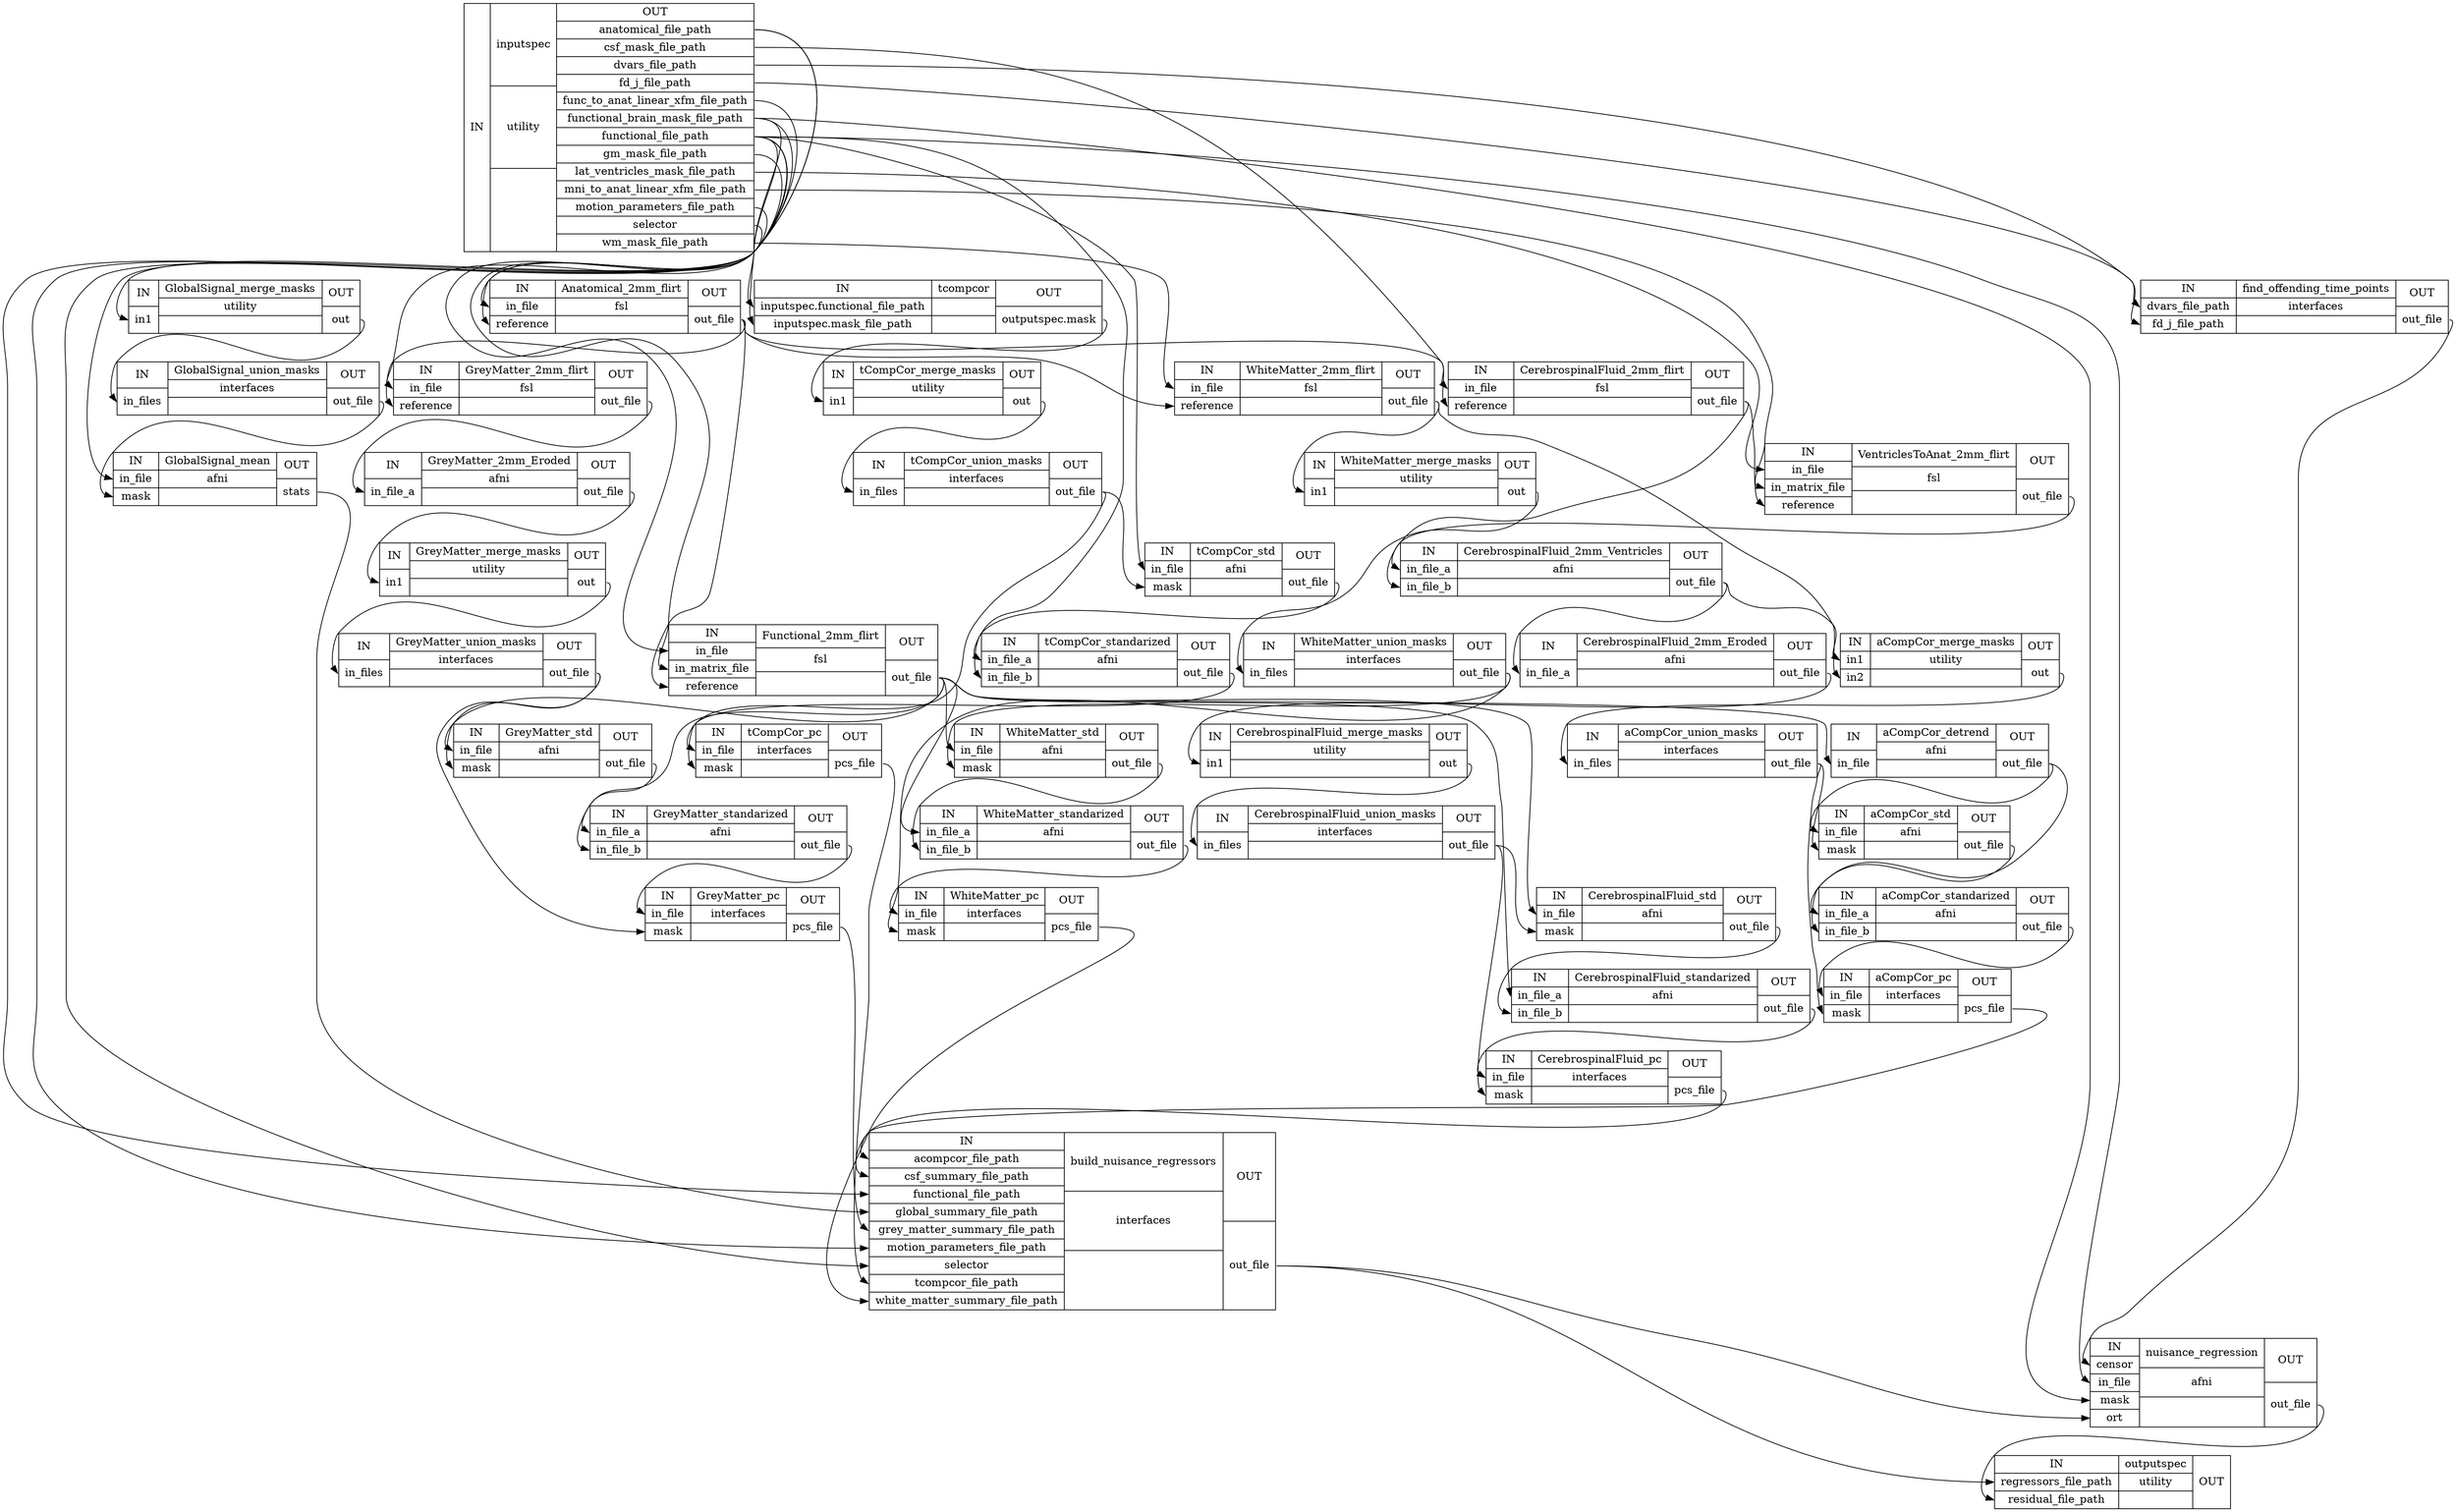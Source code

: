 digraph structs {
node [shape=record];
nuisanceinputspec [label="{IN}|{ inputspec | utility |  }|{OUT|<outanatomicalfilepath> anatomical_file_path|<outcsfmaskfilepath> csf_mask_file_path|<outdvarsfilepath> dvars_file_path|<outfdjfilepath> fd_j_file_path|<outfunctoanatlinearxfmfilepath> func_to_anat_linear_xfm_file_path|<outfunctionalbrainmaskfilepath> functional_brain_mask_file_path|<outfunctionalfilepath> functional_file_path|<outgmmaskfilepath> gm_mask_file_path|<outlatventriclesmaskfilepath> lat_ventricles_mask_file_path|<outmnitoanatlinearxfmfilepath> mni_to_anat_linear_xfm_file_path|<outmotionparametersfilepath> motion_parameters_file_path|<outselector> selector|<outwmmaskfilepath> wm_mask_file_path}"];
nuisancefind_offending_time_points [label="{IN|<indvarsfilepath> dvars_file_path|<infdjfilepath> fd_j_file_path}|{ find_offending_time_points | interfaces |  }|{OUT|<outoutfile> out_file}"];
nuisanceAnatomical_2mm_flirt [label="{IN|<ininfile> in_file|<inreference> reference}|{ Anatomical_2mm_flirt | fsl |  }|{OUT|<outoutfile> out_file}"];
nuisanceGlobalSignal_merge_masks [label="{IN|<inin1> in1}|{ GlobalSignal_merge_masks | utility |  }|{OUT|<outout> out}"];
nuisanceWhiteMatter_2mm_flirt [label="{IN|<ininfile> in_file|<inreference> reference}|{ WhiteMatter_2mm_flirt | fsl |  }|{OUT|<outoutfile> out_file}"];
nuisanceGlobalSignal_union_masks [label="{IN|<ininfiles> in_files}|{ GlobalSignal_union_masks | interfaces |  }|{OUT|<outoutfile> out_file}"];
nuisanceGlobalSignal_mean [label="{IN|<ininfile> in_file|<inmask> mask}|{ GlobalSignal_mean | afni |  }|{OUT|<outstats> stats}"];
nuisanceCerebrospinalFluid_2mm_flirt [label="{IN|<ininfile> in_file|<inreference> reference}|{ CerebrospinalFluid_2mm_flirt | fsl |  }|{OUT|<outoutfile> out_file}"];
nuisanceFunctional_2mm_flirt [label="{IN|<ininfile> in_file|<ininmatrixfile> in_matrix_file|<inreference> reference}|{ Functional_2mm_flirt | fsl |  }|{OUT|<outoutfile> out_file}"];
nuisanceaCompCor_detrend [label="{IN|<ininfile> in_file}|{ aCompCor_detrend | afni |  }|{OUT|<outoutfile> out_file}"];
nuisanceGreyMatter_2mm_flirt [label="{IN|<ininfile> in_file|<inreference> reference}|{ GreyMatter_2mm_flirt | fsl |  }|{OUT|<outoutfile> out_file}"];
nuisancetcompcor [label="{IN|<ininputspecfunctionalfilepath> inputspec.functional_file_path|<ininputspecmaskfilepath> inputspec.mask_file_path}|{ tcompcor |  |  }|{OUT|<outoutputspecmask> outputspec.mask}"];
nuisanceGreyMatter_2mm_Eroded [label="{IN|<ininfilea> in_file_a}|{ GreyMatter_2mm_Eroded | afni |  }|{OUT|<outoutfile> out_file}"];
nuisanceGreyMatter_merge_masks [label="{IN|<inin1> in1}|{ GreyMatter_merge_masks | utility |  }|{OUT|<outout> out}"];
nuisanceGreyMatter_union_masks [label="{IN|<ininfiles> in_files}|{ GreyMatter_union_masks | interfaces |  }|{OUT|<outoutfile> out_file}"];
nuisanceGreyMatter_std [label="{IN|<ininfile> in_file|<inmask> mask}|{ GreyMatter_std | afni |  }|{OUT|<outoutfile> out_file}"];
nuisanceGreyMatter_standarized [label="{IN|<ininfilea> in_file_a|<ininfileb> in_file_b}|{ GreyMatter_standarized | afni |  }|{OUT|<outoutfile> out_file}"];
nuisanceGreyMatter_pc [label="{IN|<ininfile> in_file|<inmask> mask}|{ GreyMatter_pc | interfaces |  }|{OUT|<outpcsfile> pcs_file}"];
nuisancetCompCor_merge_masks [label="{IN|<inin1> in1}|{ tCompCor_merge_masks | utility |  }|{OUT|<outout> out}"];
nuisancetCompCor_union_masks [label="{IN|<ininfiles> in_files}|{ tCompCor_union_masks | interfaces |  }|{OUT|<outoutfile> out_file}"];
nuisancetCompCor_std [label="{IN|<ininfile> in_file|<inmask> mask}|{ tCompCor_std | afni |  }|{OUT|<outoutfile> out_file}"];
nuisancetCompCor_standarized [label="{IN|<ininfilea> in_file_a|<ininfileb> in_file_b}|{ tCompCor_standarized | afni |  }|{OUT|<outoutfile> out_file}"];
nuisancetCompCor_pc [label="{IN|<ininfile> in_file|<inmask> mask}|{ tCompCor_pc | interfaces |  }|{OUT|<outpcsfile> pcs_file}"];
nuisanceWhiteMatter_merge_masks [label="{IN|<inin1> in1}|{ WhiteMatter_merge_masks | utility |  }|{OUT|<outout> out}"];
nuisanceWhiteMatter_union_masks [label="{IN|<ininfiles> in_files}|{ WhiteMatter_union_masks | interfaces |  }|{OUT|<outoutfile> out_file}"];
nuisanceWhiteMatter_std [label="{IN|<ininfile> in_file|<inmask> mask}|{ WhiteMatter_std | afni |  }|{OUT|<outoutfile> out_file}"];
nuisanceWhiteMatter_standarized [label="{IN|<ininfilea> in_file_a|<ininfileb> in_file_b}|{ WhiteMatter_standarized | afni |  }|{OUT|<outoutfile> out_file}"];
nuisanceWhiteMatter_pc [label="{IN|<ininfile> in_file|<inmask> mask}|{ WhiteMatter_pc | interfaces |  }|{OUT|<outpcsfile> pcs_file}"];
nuisanceVentriclesToAnat_2mm_flirt [label="{IN|<ininfile> in_file|<ininmatrixfile> in_matrix_file|<inreference> reference}|{ VentriclesToAnat_2mm_flirt | fsl |  }|{OUT|<outoutfile> out_file}"];
nuisanceCerebrospinalFluid_2mm_Ventricles [label="{IN|<ininfilea> in_file_a|<ininfileb> in_file_b}|{ CerebrospinalFluid_2mm_Ventricles | afni |  }|{OUT|<outoutfile> out_file}"];
nuisanceCerebrospinalFluid_2mm_Eroded [label="{IN|<ininfilea> in_file_a}|{ CerebrospinalFluid_2mm_Eroded | afni |  }|{OUT|<outoutfile> out_file}"];
nuisanceCerebrospinalFluid_merge_masks [label="{IN|<inin1> in1}|{ CerebrospinalFluid_merge_masks | utility |  }|{OUT|<outout> out}"];
nuisanceCerebrospinalFluid_union_masks [label="{IN|<ininfiles> in_files}|{ CerebrospinalFluid_union_masks | interfaces |  }|{OUT|<outoutfile> out_file}"];
nuisanceCerebrospinalFluid_std [label="{IN|<ininfile> in_file|<inmask> mask}|{ CerebrospinalFluid_std | afni |  }|{OUT|<outoutfile> out_file}"];
nuisanceCerebrospinalFluid_standarized [label="{IN|<ininfilea> in_file_a|<ininfileb> in_file_b}|{ CerebrospinalFluid_standarized | afni |  }|{OUT|<outoutfile> out_file}"];
nuisanceCerebrospinalFluid_pc [label="{IN|<ininfile> in_file|<inmask> mask}|{ CerebrospinalFluid_pc | interfaces |  }|{OUT|<outpcsfile> pcs_file}"];
nuisanceaCompCor_merge_masks [label="{IN|<inin1> in1|<inin2> in2}|{ aCompCor_merge_masks | utility |  }|{OUT|<outout> out}"];
nuisanceaCompCor_union_masks [label="{IN|<ininfiles> in_files}|{ aCompCor_union_masks | interfaces |  }|{OUT|<outoutfile> out_file}"];
nuisanceaCompCor_std [label="{IN|<ininfile> in_file|<inmask> mask}|{ aCompCor_std | afni |  }|{OUT|<outoutfile> out_file}"];
nuisanceaCompCor_standarized [label="{IN|<ininfilea> in_file_a|<ininfileb> in_file_b}|{ aCompCor_standarized | afni |  }|{OUT|<outoutfile> out_file}"];
nuisanceaCompCor_pc [label="{IN|<ininfile> in_file|<inmask> mask}|{ aCompCor_pc | interfaces |  }|{OUT|<outpcsfile> pcs_file}"];
nuisancebuild_nuisance_regressors [label="{IN|<inacompcorfilepath> acompcor_file_path|<incsfsummaryfilepath> csf_summary_file_path|<infunctionalfilepath> functional_file_path|<inglobalsummaryfilepath> global_summary_file_path|<ingreymattersummaryfilepath> grey_matter_summary_file_path|<inmotionparametersfilepath> motion_parameters_file_path|<inselector> selector|<intcompcorfilepath> tcompcor_file_path|<inwhitemattersummaryfilepath> white_matter_summary_file_path}|{ build_nuisance_regressors | interfaces |  }|{OUT|<outoutfile> out_file}"];
nuisancenuisance_regression [label="{IN|<incensor> censor|<ininfile> in_file|<inmask> mask|<inort> ort}|{ nuisance_regression | afni |  }|{OUT|<outoutfile> out_file}"];
nuisanceoutputspec [label="{IN|<inregressorsfilepath> regressors_file_path|<inresidualfilepath> residual_file_path}|{ outputspec | utility |  }|{OUT}"];
nuisanceAnatomical_2mm_flirt:outoutfile:e -> nuisanceCerebrospinalFluid_2mm_flirt:inreference:w;
nuisanceAnatomical_2mm_flirt:outoutfile:e -> nuisanceFunctional_2mm_flirt:inreference:w;
nuisanceAnatomical_2mm_flirt:outoutfile:e -> nuisanceGreyMatter_2mm_flirt:inreference:w;
nuisanceAnatomical_2mm_flirt:outoutfile:e -> nuisanceWhiteMatter_2mm_flirt:inreference:w;
nuisanceCerebrospinalFluid_2mm_Eroded:outoutfile:e -> nuisanceCerebrospinalFluid_merge_masks:inin1:w;
nuisanceCerebrospinalFluid_2mm_Ventricles:outoutfile:e -> nuisanceCerebrospinalFluid_2mm_Eroded:ininfilea:w;
nuisanceCerebrospinalFluid_2mm_Ventricles:outoutfile:e -> nuisanceaCompCor_merge_masks:inin1:w;
nuisanceCerebrospinalFluid_2mm_flirt:outoutfile:e -> nuisanceCerebrospinalFluid_2mm_Ventricles:ininfileb:w;
nuisanceCerebrospinalFluid_2mm_flirt:outoutfile:e -> nuisanceVentriclesToAnat_2mm_flirt:inreference:w;
nuisanceCerebrospinalFluid_merge_masks:outout:e -> nuisanceCerebrospinalFluid_union_masks:ininfiles:w;
nuisanceCerebrospinalFluid_pc:outpcsfile:e -> nuisancebuild_nuisance_regressors:incsfsummaryfilepath:w;
nuisanceCerebrospinalFluid_standarized:outoutfile:e -> nuisanceCerebrospinalFluid_pc:ininfile:w;
nuisanceCerebrospinalFluid_std:outoutfile:e -> nuisanceCerebrospinalFluid_standarized:ininfileb:w;
nuisanceCerebrospinalFluid_union_masks:outoutfile:e -> nuisanceCerebrospinalFluid_pc:inmask:w;
nuisanceCerebrospinalFluid_union_masks:outoutfile:e -> nuisanceCerebrospinalFluid_std:inmask:w;
nuisanceFunctional_2mm_flirt:outoutfile:e -> nuisanceCerebrospinalFluid_standarized:ininfilea:w;
nuisanceFunctional_2mm_flirt:outoutfile:e -> nuisanceCerebrospinalFluid_std:ininfile:w;
nuisanceFunctional_2mm_flirt:outoutfile:e -> nuisanceGreyMatter_standarized:ininfilea:w;
nuisanceFunctional_2mm_flirt:outoutfile:e -> nuisanceGreyMatter_std:ininfile:w;
nuisanceFunctional_2mm_flirt:outoutfile:e -> nuisanceWhiteMatter_standarized:ininfilea:w;
nuisanceFunctional_2mm_flirt:outoutfile:e -> nuisanceWhiteMatter_std:ininfile:w;
nuisanceFunctional_2mm_flirt:outoutfile:e -> nuisanceaCompCor_detrend:ininfile:w;
nuisanceGlobalSignal_mean:outstats:e -> nuisancebuild_nuisance_regressors:inglobalsummaryfilepath:w;
nuisanceGlobalSignal_merge_masks:outout:e -> nuisanceGlobalSignal_union_masks:ininfiles:w;
nuisanceGlobalSignal_union_masks:outoutfile:e -> nuisanceGlobalSignal_mean:inmask:w;
nuisanceGreyMatter_2mm_Eroded:outoutfile:e -> nuisanceGreyMatter_merge_masks:inin1:w;
nuisanceGreyMatter_2mm_flirt:outoutfile:e -> nuisanceGreyMatter_2mm_Eroded:ininfilea:w;
nuisanceGreyMatter_merge_masks:outout:e -> nuisanceGreyMatter_union_masks:ininfiles:w;
nuisanceGreyMatter_pc:outpcsfile:e -> nuisancebuild_nuisance_regressors:ingreymattersummaryfilepath:w;
nuisanceGreyMatter_standarized:outoutfile:e -> nuisanceGreyMatter_pc:ininfile:w;
nuisanceGreyMatter_std:outoutfile:e -> nuisanceGreyMatter_standarized:ininfileb:w;
nuisanceGreyMatter_union_masks:outoutfile:e -> nuisanceGreyMatter_pc:inmask:w;
nuisanceGreyMatter_union_masks:outoutfile:e -> nuisanceGreyMatter_std:inmask:w;
nuisanceVentriclesToAnat_2mm_flirt:outoutfile:e -> nuisanceCerebrospinalFluid_2mm_Ventricles:ininfilea:w;
nuisanceWhiteMatter_2mm_flirt:outoutfile:e -> nuisanceWhiteMatter_merge_masks:inin1:w;
nuisanceWhiteMatter_2mm_flirt:outoutfile:e -> nuisanceaCompCor_merge_masks:inin2:w;
nuisanceWhiteMatter_merge_masks:outout:e -> nuisanceWhiteMatter_union_masks:ininfiles:w;
nuisanceWhiteMatter_pc:outpcsfile:e -> nuisancebuild_nuisance_regressors:inwhitemattersummaryfilepath:w;
nuisanceWhiteMatter_standarized:outoutfile:e -> nuisanceWhiteMatter_pc:ininfile:w;
nuisanceWhiteMatter_std:outoutfile:e -> nuisanceWhiteMatter_standarized:ininfileb:w;
nuisanceWhiteMatter_union_masks:outoutfile:e -> nuisanceWhiteMatter_pc:inmask:w;
nuisanceWhiteMatter_union_masks:outoutfile:e -> nuisanceWhiteMatter_std:inmask:w;
nuisanceaCompCor_detrend:outoutfile:e -> nuisanceaCompCor_standarized:ininfilea:w;
nuisanceaCompCor_detrend:outoutfile:e -> nuisanceaCompCor_std:ininfile:w;
nuisanceaCompCor_merge_masks:outout:e -> nuisanceaCompCor_union_masks:ininfiles:w;
nuisanceaCompCor_pc:outpcsfile:e -> nuisancebuild_nuisance_regressors:inacompcorfilepath:w;
nuisanceaCompCor_standarized:outoutfile:e -> nuisanceaCompCor_pc:ininfile:w;
nuisanceaCompCor_std:outoutfile:e -> nuisanceaCompCor_standarized:ininfileb:w;
nuisanceaCompCor_union_masks:outoutfile:e -> nuisanceaCompCor_pc:inmask:w;
nuisanceaCompCor_union_masks:outoutfile:e -> nuisanceaCompCor_std:inmask:w;
nuisancebuild_nuisance_regressors:outoutfile:e -> nuisancenuisance_regression:inort:w;
nuisancebuild_nuisance_regressors:outoutfile:e -> nuisanceoutputspec:inregressorsfilepath:w;
nuisancefind_offending_time_points:outoutfile:e -> nuisancenuisance_regression:incensor:w;
nuisanceinputspec:outanatomicalfilepath:e -> nuisanceAnatomical_2mm_flirt:ininfile:w;
nuisanceinputspec:outanatomicalfilepath:e -> nuisanceAnatomical_2mm_flirt:inreference:w;
nuisanceinputspec:outcsfmaskfilepath:e -> nuisanceCerebrospinalFluid_2mm_flirt:ininfile:w;
nuisanceinputspec:outdvarsfilepath:e -> nuisancefind_offending_time_points:indvarsfilepath:w;
nuisanceinputspec:outfdjfilepath:e -> nuisancefind_offending_time_points:infdjfilepath:w;
nuisanceinputspec:outfunctionalbrainmaskfilepath:e -> nuisanceGlobalSignal_merge_masks:inin1:w;
nuisanceinputspec:outfunctionalbrainmaskfilepath:e -> nuisancenuisance_regression:inmask:w;
nuisanceinputspec:outfunctionalbrainmaskfilepath:e -> nuisancetcompcor:ininputspecmaskfilepath:w;
nuisanceinputspec:outfunctionalfilepath:e -> nuisanceFunctional_2mm_flirt:ininfile:w;
nuisanceinputspec:outfunctionalfilepath:e -> nuisanceGlobalSignal_mean:ininfile:w;
nuisanceinputspec:outfunctionalfilepath:e -> nuisancebuild_nuisance_regressors:infunctionalfilepath:w;
nuisanceinputspec:outfunctionalfilepath:e -> nuisancenuisance_regression:ininfile:w;
nuisanceinputspec:outfunctionalfilepath:e -> nuisancetCompCor_standarized:ininfilea:w;
nuisanceinputspec:outfunctionalfilepath:e -> nuisancetCompCor_std:ininfile:w;
nuisanceinputspec:outfunctionalfilepath:e -> nuisancetcompcor:ininputspecfunctionalfilepath:w;
nuisanceinputspec:outfunctoanatlinearxfmfilepath:e -> nuisanceFunctional_2mm_flirt:ininmatrixfile:w;
nuisanceinputspec:outgmmaskfilepath:e -> nuisanceGreyMatter_2mm_flirt:ininfile:w;
nuisanceinputspec:outlatventriclesmaskfilepath:e -> nuisanceVentriclesToAnat_2mm_flirt:ininfile:w;
nuisanceinputspec:outmnitoanatlinearxfmfilepath:e -> nuisanceVentriclesToAnat_2mm_flirt:ininmatrixfile:w;
nuisanceinputspec:outmotionparametersfilepath:e -> nuisancebuild_nuisance_regressors:inmotionparametersfilepath:w;
nuisanceinputspec:outselector:e -> nuisancebuild_nuisance_regressors:inselector:w;
nuisanceinputspec:outwmmaskfilepath:e -> nuisanceWhiteMatter_2mm_flirt:ininfile:w;
nuisancenuisance_regression:outoutfile:e -> nuisanceoutputspec:inresidualfilepath:w;
nuisancetCompCor_merge_masks:outout:e -> nuisancetCompCor_union_masks:ininfiles:w;
nuisancetCompCor_pc:outpcsfile:e -> nuisancebuild_nuisance_regressors:intcompcorfilepath:w;
nuisancetCompCor_standarized:outoutfile:e -> nuisancetCompCor_pc:ininfile:w;
nuisancetCompCor_std:outoutfile:e -> nuisancetCompCor_standarized:ininfileb:w;
nuisancetCompCor_union_masks:outoutfile:e -> nuisancetCompCor_pc:inmask:w;
nuisancetCompCor_union_masks:outoutfile:e -> nuisancetCompCor_std:inmask:w;
nuisancetcompcor:outoutputspecmask:e -> nuisancetCompCor_merge_masks:inin1:w;
}